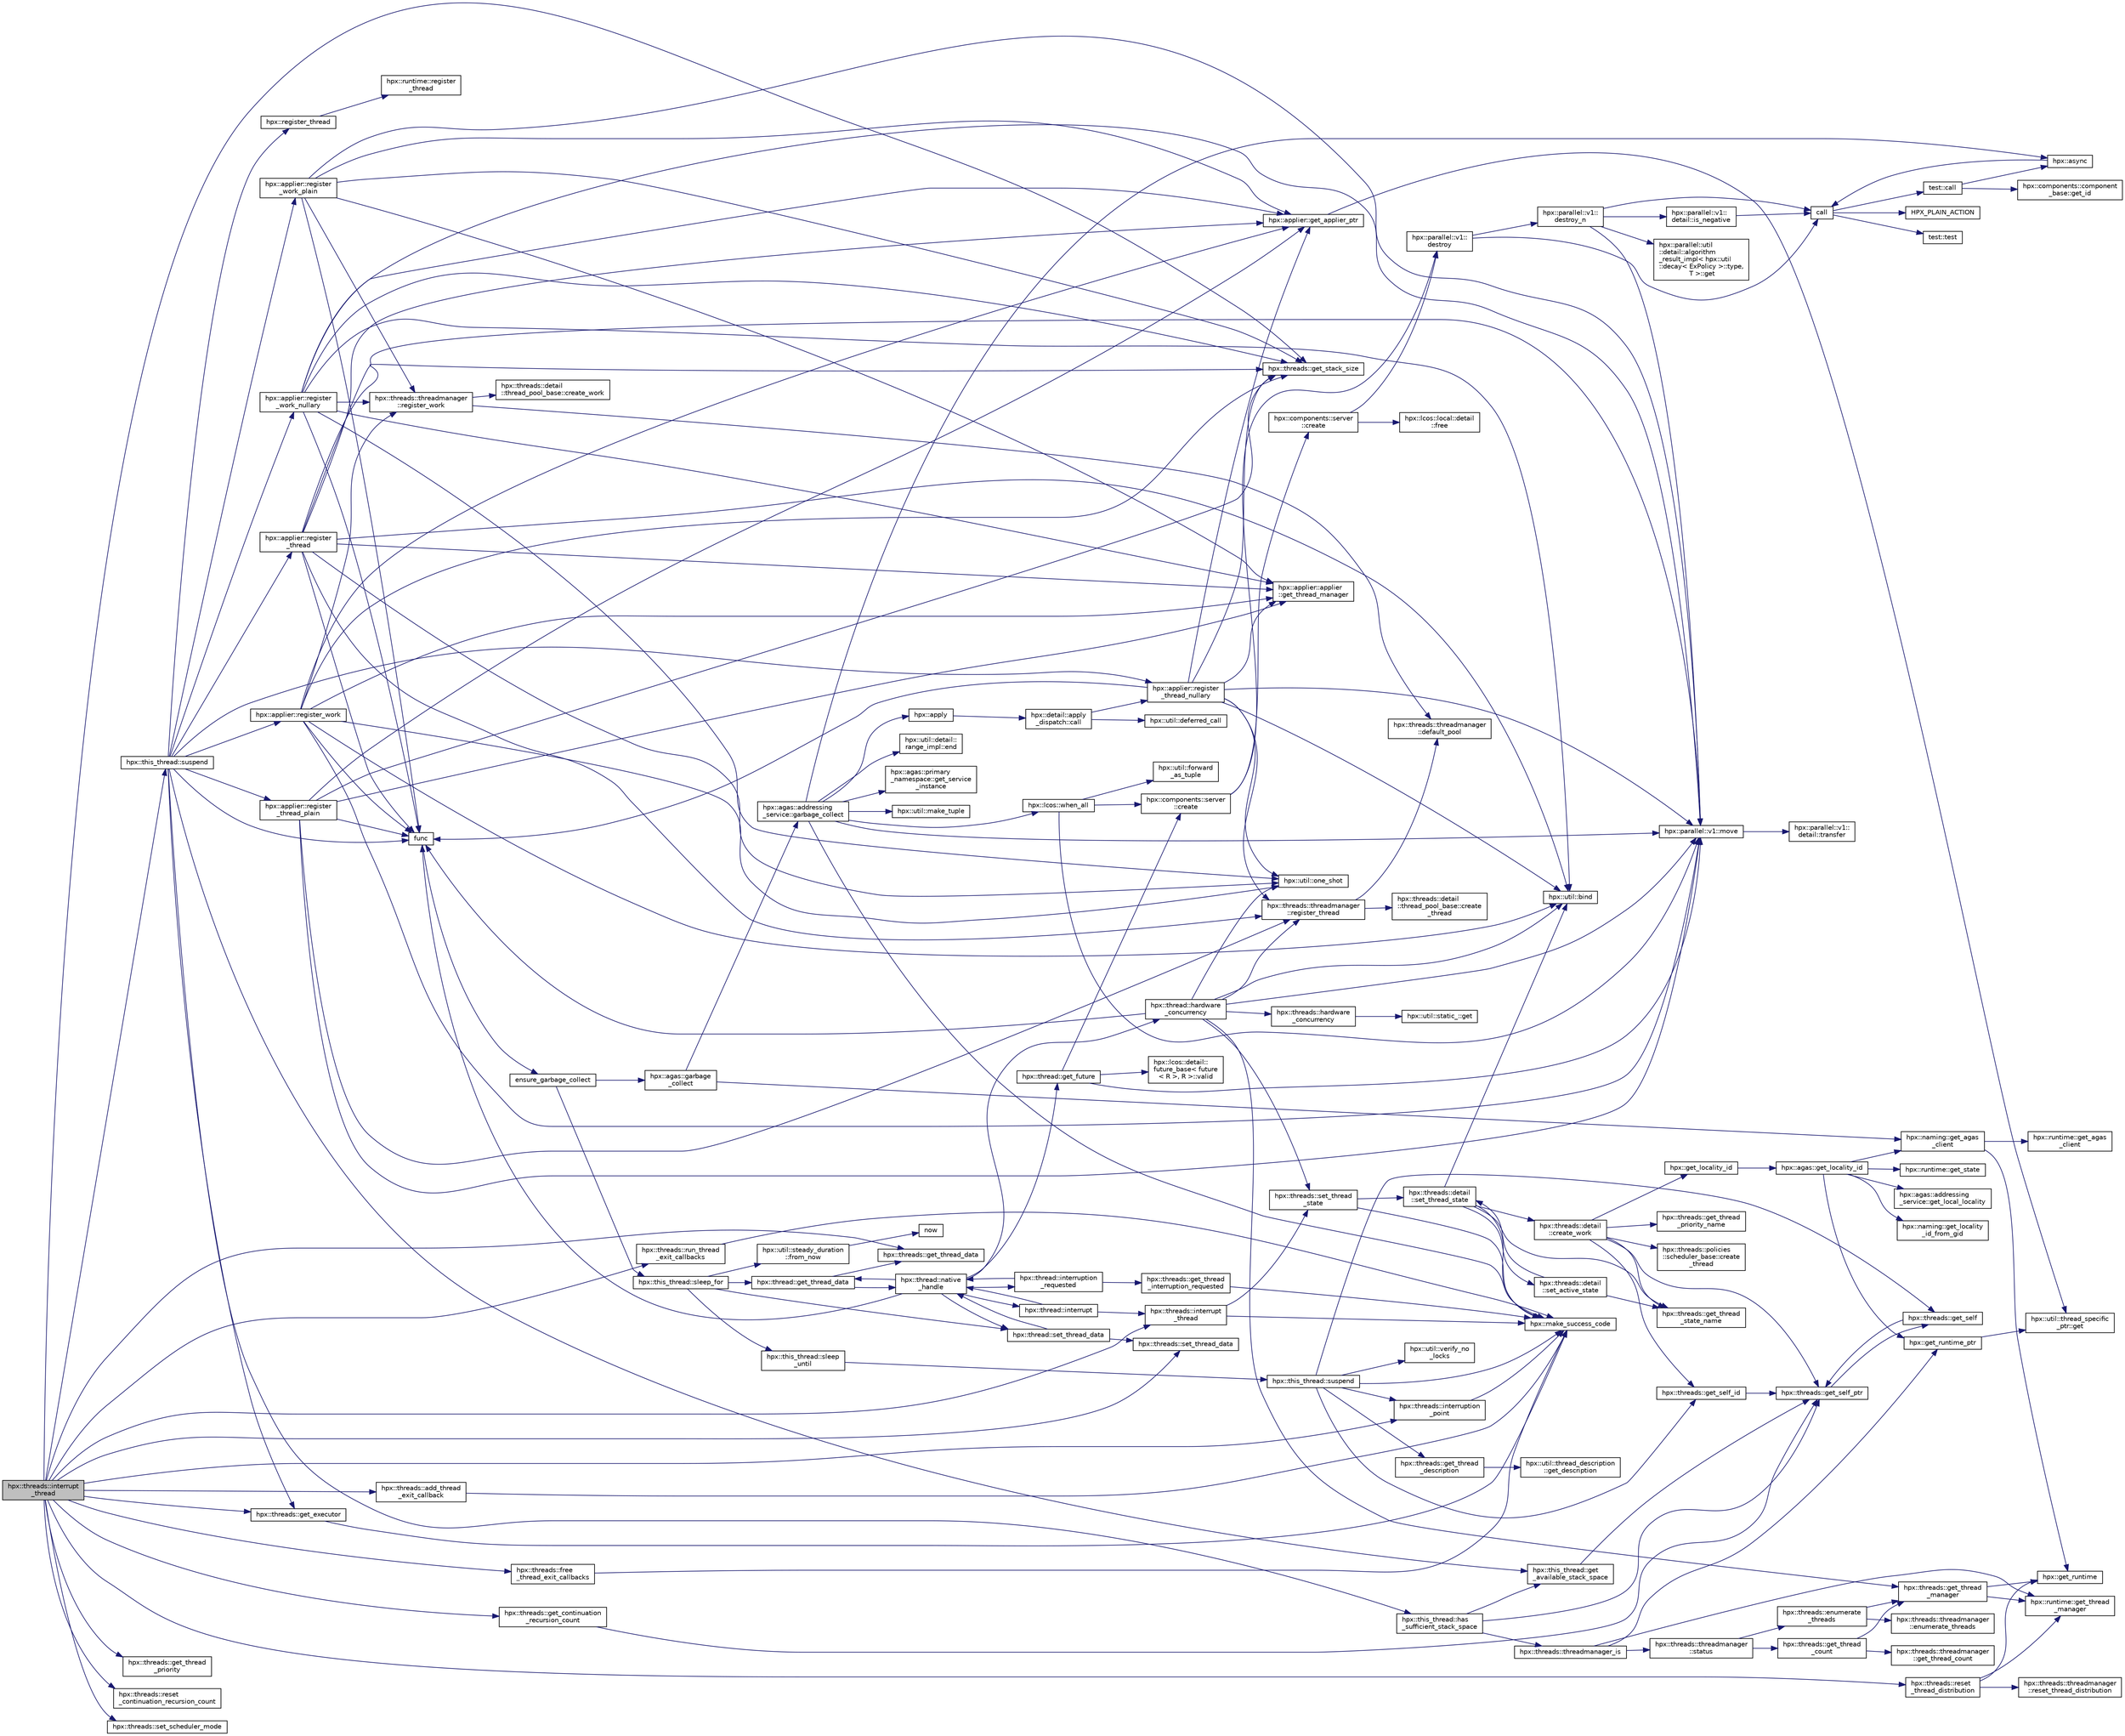 digraph "hpx::threads::interrupt_thread"
{
  edge [fontname="Helvetica",fontsize="10",labelfontname="Helvetica",labelfontsize="10"];
  node [fontname="Helvetica",fontsize="10",shape=record];
  rankdir="LR";
  Node8833 [label="hpx::threads::interrupt\l_thread",height=0.2,width=0.4,color="black", fillcolor="grey75", style="filled", fontcolor="black"];
  Node8833 -> Node8834 [color="midnightblue",fontsize="10",style="solid",fontname="Helvetica"];
  Node8834 [label="hpx::threads::interrupt\l_thread",height=0.2,width=0.4,color="black", fillcolor="white", style="filled",URL="$d7/d28/namespacehpx_1_1threads.html#a6bdda1a2aab61b9b13d274b5155d7e73"];
  Node8834 -> Node8835 [color="midnightblue",fontsize="10",style="solid",fontname="Helvetica"];
  Node8835 [label="hpx::make_success_code",height=0.2,width=0.4,color="black", fillcolor="white", style="filled",URL="$d8/d83/namespacehpx.html#a0e8512a8f49e2a6c8185061181419d8f",tooltip="Returns error_code(hpx::success, \"success\", mode). "];
  Node8834 -> Node8836 [color="midnightblue",fontsize="10",style="solid",fontname="Helvetica"];
  Node8836 [label="hpx::threads::set_thread\l_state",height=0.2,width=0.4,color="black", fillcolor="white", style="filled",URL="$d7/d28/namespacehpx_1_1threads.html#ac0690ad16ad778bcc79dcd727cc33025",tooltip="Set the thread state of the thread referenced by the thread_id id. "];
  Node8836 -> Node8835 [color="midnightblue",fontsize="10",style="solid",fontname="Helvetica"];
  Node8836 -> Node8837 [color="midnightblue",fontsize="10",style="solid",fontname="Helvetica"];
  Node8837 [label="hpx::threads::detail\l::set_thread_state",height=0.2,width=0.4,color="black", fillcolor="white", style="filled",URL="$d2/dd1/namespacehpx_1_1threads_1_1detail.html#af85ddc854c4a149bf1738eb1b111b9ab"];
  Node8837 -> Node8838 [color="midnightblue",fontsize="10",style="solid",fontname="Helvetica"];
  Node8838 [label="hpx::threads::get_thread\l_state_name",height=0.2,width=0.4,color="black", fillcolor="white", style="filled",URL="$d7/d28/namespacehpx_1_1threads.html#a26f91ea8d2195f165c033241c5cd11db"];
  Node8837 -> Node8835 [color="midnightblue",fontsize="10",style="solid",fontname="Helvetica"];
  Node8837 -> Node8839 [color="midnightblue",fontsize="10",style="solid",fontname="Helvetica"];
  Node8839 [label="hpx::util::bind",height=0.2,width=0.4,color="black", fillcolor="white", style="filled",URL="$df/dad/namespacehpx_1_1util.html#ad844caedf82a0173d6909d910c3e48c6"];
  Node8837 -> Node8840 [color="midnightblue",fontsize="10",style="solid",fontname="Helvetica"];
  Node8840 [label="hpx::threads::detail\l::set_active_state",height=0.2,width=0.4,color="black", fillcolor="white", style="filled",URL="$d2/dd1/namespacehpx_1_1threads_1_1detail.html#a45884a5bf04ad66a4f259231a3947e76"];
  Node8840 -> Node8838 [color="midnightblue",fontsize="10",style="solid",fontname="Helvetica"];
  Node8840 -> Node8837 [color="midnightblue",fontsize="10",style="solid",fontname="Helvetica"];
  Node8837 -> Node8841 [color="midnightblue",fontsize="10",style="solid",fontname="Helvetica"];
  Node8841 [label="hpx::threads::detail\l::create_work",height=0.2,width=0.4,color="black", fillcolor="white", style="filled",URL="$d2/dd1/namespacehpx_1_1threads_1_1detail.html#ae22384a3c1b1a1940032fad068fb54b1"];
  Node8841 -> Node8838 [color="midnightblue",fontsize="10",style="solid",fontname="Helvetica"];
  Node8841 -> Node8842 [color="midnightblue",fontsize="10",style="solid",fontname="Helvetica"];
  Node8842 [label="hpx::threads::get_thread\l_priority_name",height=0.2,width=0.4,color="black", fillcolor="white", style="filled",URL="$d7/d28/namespacehpx_1_1threads.html#a9c6b2fec0c1cf5b06ff83ce756ca6d42"];
  Node8841 -> Node8843 [color="midnightblue",fontsize="10",style="solid",fontname="Helvetica"];
  Node8843 [label="hpx::threads::get_self_ptr",height=0.2,width=0.4,color="black", fillcolor="white", style="filled",URL="$d7/d28/namespacehpx_1_1threads.html#a22877ae347ad884cde3a51397dad6c53"];
  Node8843 -> Node8844 [color="midnightblue",fontsize="10",style="solid",fontname="Helvetica"];
  Node8844 [label="hpx::threads::get_self",height=0.2,width=0.4,color="black", fillcolor="white", style="filled",URL="$d7/d28/namespacehpx_1_1threads.html#a07daf4d6d29233f20d66d41ab7b5b8e8"];
  Node8844 -> Node8843 [color="midnightblue",fontsize="10",style="solid",fontname="Helvetica"];
  Node8841 -> Node8845 [color="midnightblue",fontsize="10",style="solid",fontname="Helvetica"];
  Node8845 [label="hpx::threads::get_self_id",height=0.2,width=0.4,color="black", fillcolor="white", style="filled",URL="$d7/d28/namespacehpx_1_1threads.html#afafe0f900b9fac3d4ed3c747625c1cfe"];
  Node8845 -> Node8843 [color="midnightblue",fontsize="10",style="solid",fontname="Helvetica"];
  Node8841 -> Node8846 [color="midnightblue",fontsize="10",style="solid",fontname="Helvetica"];
  Node8846 [label="hpx::get_locality_id",height=0.2,width=0.4,color="black", fillcolor="white", style="filled",URL="$d8/d83/namespacehpx.html#a158d7c54a657bb364c1704033010697b",tooltip="Return the number of the locality this function is being called from. "];
  Node8846 -> Node8847 [color="midnightblue",fontsize="10",style="solid",fontname="Helvetica"];
  Node8847 [label="hpx::agas::get_locality_id",height=0.2,width=0.4,color="black", fillcolor="white", style="filled",URL="$dc/d54/namespacehpx_1_1agas.html#a491cc2ddecdf0f1a9129900caa6a4d3e"];
  Node8847 -> Node8848 [color="midnightblue",fontsize="10",style="solid",fontname="Helvetica"];
  Node8848 [label="hpx::get_runtime_ptr",height=0.2,width=0.4,color="black", fillcolor="white", style="filled",URL="$d8/d83/namespacehpx.html#af29daf2bb3e01b4d6495a1742b6cce64"];
  Node8848 -> Node8849 [color="midnightblue",fontsize="10",style="solid",fontname="Helvetica"];
  Node8849 [label="hpx::util::thread_specific\l_ptr::get",height=0.2,width=0.4,color="black", fillcolor="white", style="filled",URL="$d4/d4c/structhpx_1_1util_1_1thread__specific__ptr.html#a3b27d8520710478aa41d1f74206bdba9"];
  Node8847 -> Node8850 [color="midnightblue",fontsize="10",style="solid",fontname="Helvetica"];
  Node8850 [label="hpx::runtime::get_state",height=0.2,width=0.4,color="black", fillcolor="white", style="filled",URL="$d0/d7b/classhpx_1_1runtime.html#ab405f80e060dac95d624520f38b0524c"];
  Node8847 -> Node8851 [color="midnightblue",fontsize="10",style="solid",fontname="Helvetica"];
  Node8851 [label="hpx::naming::get_agas\l_client",height=0.2,width=0.4,color="black", fillcolor="white", style="filled",URL="$d4/dc9/namespacehpx_1_1naming.html#a0408fffd5d34b620712a801b0ae3b032"];
  Node8851 -> Node8852 [color="midnightblue",fontsize="10",style="solid",fontname="Helvetica"];
  Node8852 [label="hpx::get_runtime",height=0.2,width=0.4,color="black", fillcolor="white", style="filled",URL="$d8/d83/namespacehpx.html#aef902cc6c7dd3b9fbadf34d1e850a070"];
  Node8851 -> Node8853 [color="midnightblue",fontsize="10",style="solid",fontname="Helvetica"];
  Node8853 [label="hpx::runtime::get_agas\l_client",height=0.2,width=0.4,color="black", fillcolor="white", style="filled",URL="$d0/d7b/classhpx_1_1runtime.html#aeb5dddd30d6b9861669af8ad44d1a96a"];
  Node8847 -> Node8854 [color="midnightblue",fontsize="10",style="solid",fontname="Helvetica"];
  Node8854 [label="hpx::agas::addressing\l_service::get_local_locality",height=0.2,width=0.4,color="black", fillcolor="white", style="filled",URL="$db/d58/structhpx_1_1agas_1_1addressing__service.html#ab52c19a37c2a7a006c6c15f90ad0539c"];
  Node8847 -> Node8855 [color="midnightblue",fontsize="10",style="solid",fontname="Helvetica"];
  Node8855 [label="hpx::naming::get_locality\l_id_from_gid",height=0.2,width=0.4,color="black", fillcolor="white", style="filled",URL="$d4/dc9/namespacehpx_1_1naming.html#a7fd43037784560bd04fda9b49e33529f"];
  Node8841 -> Node8856 [color="midnightblue",fontsize="10",style="solid",fontname="Helvetica"];
  Node8856 [label="hpx::threads::policies\l::scheduler_base::create\l_thread",height=0.2,width=0.4,color="black", fillcolor="white", style="filled",URL="$dd/d7e/structhpx_1_1threads_1_1policies_1_1scheduler__base.html#ad3b05cd7f363cc8e8410ce368c3794e0"];
  Node8833 -> Node8857 [color="midnightblue",fontsize="10",style="solid",fontname="Helvetica"];
  Node8857 [label="hpx::threads::interruption\l_point",height=0.2,width=0.4,color="black", fillcolor="white", style="filled",URL="$d7/d28/namespacehpx_1_1threads.html#ada6ec56a12b050707311d8c628089059"];
  Node8857 -> Node8835 [color="midnightblue",fontsize="10",style="solid",fontname="Helvetica"];
  Node8833 -> Node8858 [color="midnightblue",fontsize="10",style="solid",fontname="Helvetica"];
  Node8858 [label="hpx::threads::get_thread\l_priority",height=0.2,width=0.4,color="black", fillcolor="white", style="filled",URL="$d7/d28/namespacehpx_1_1threads.html#ac200e4ded92585c732c4d8bd5a0c8d5f"];
  Node8833 -> Node8859 [color="midnightblue",fontsize="10",style="solid",fontname="Helvetica"];
  Node8859 [label="hpx::threads::get_stack_size",height=0.2,width=0.4,color="black", fillcolor="white", style="filled",URL="$d7/d28/namespacehpx_1_1threads.html#af597241b3c2785150be206737ca04aa6",tooltip="The get_stack_size function is part of the thread related API. It. "];
  Node8833 -> Node8860 [color="midnightblue",fontsize="10",style="solid",fontname="Helvetica"];
  Node8860 [label="hpx::threads::run_thread\l_exit_callbacks",height=0.2,width=0.4,color="black", fillcolor="white", style="filled",URL="$d7/d28/namespacehpx_1_1threads.html#ae919e4b33cbf225f48abb092bcfff25e"];
  Node8860 -> Node8835 [color="midnightblue",fontsize="10",style="solid",fontname="Helvetica"];
  Node8833 -> Node8861 [color="midnightblue",fontsize="10",style="solid",fontname="Helvetica"];
  Node8861 [label="hpx::threads::add_thread\l_exit_callback",height=0.2,width=0.4,color="black", fillcolor="white", style="filled",URL="$d7/d28/namespacehpx_1_1threads.html#aa1ac07d50bd71bb8b9d0370a67d79abb"];
  Node8861 -> Node8835 [color="midnightblue",fontsize="10",style="solid",fontname="Helvetica"];
  Node8833 -> Node8862 [color="midnightblue",fontsize="10",style="solid",fontname="Helvetica"];
  Node8862 [label="hpx::threads::free\l_thread_exit_callbacks",height=0.2,width=0.4,color="black", fillcolor="white", style="filled",URL="$d7/d28/namespacehpx_1_1threads.html#a88bd6338b161faa1513422a6e9e456e9"];
  Node8862 -> Node8835 [color="midnightblue",fontsize="10",style="solid",fontname="Helvetica"];
  Node8833 -> Node8863 [color="midnightblue",fontsize="10",style="solid",fontname="Helvetica"];
  Node8863 [label="hpx::threads::get_thread_data",height=0.2,width=0.4,color="black", fillcolor="white", style="filled",URL="$d7/d28/namespacehpx_1_1threads.html#a8737931ff6303807225f735b2b384ae4"];
  Node8833 -> Node8864 [color="midnightblue",fontsize="10",style="solid",fontname="Helvetica"];
  Node8864 [label="hpx::threads::set_thread_data",height=0.2,width=0.4,color="black", fillcolor="white", style="filled",URL="$d7/d28/namespacehpx_1_1threads.html#a00a625acc149fce3ae38e4340454acf7"];
  Node8833 -> Node8865 [color="midnightblue",fontsize="10",style="solid",fontname="Helvetica"];
  Node8865 [label="hpx::threads::get_continuation\l_recursion_count",height=0.2,width=0.4,color="black", fillcolor="white", style="filled",URL="$d7/d28/namespacehpx_1_1threads.html#a58649f9c669a213c65a3f224e2d052c9"];
  Node8865 -> Node8843 [color="midnightblue",fontsize="10",style="solid",fontname="Helvetica"];
  Node8833 -> Node8866 [color="midnightblue",fontsize="10",style="solid",fontname="Helvetica"];
  Node8866 [label="hpx::threads::reset\l_continuation_recursion_count",height=0.2,width=0.4,color="black", fillcolor="white", style="filled",URL="$d7/d28/namespacehpx_1_1threads.html#a1cd179f367807881ac9b7d690cbcc7bd"];
  Node8833 -> Node8867 [color="midnightblue",fontsize="10",style="solid",fontname="Helvetica"];
  Node8867 [label="hpx::threads::get_executor",height=0.2,width=0.4,color="black", fillcolor="white", style="filled",URL="$d7/d28/namespacehpx_1_1threads.html#acefa17e3769a7d725ecb410e88d96a49"];
  Node8867 -> Node8835 [color="midnightblue",fontsize="10",style="solid",fontname="Helvetica"];
  Node8833 -> Node8868 [color="midnightblue",fontsize="10",style="solid",fontname="Helvetica"];
  Node8868 [label="hpx::threads::reset\l_thread_distribution",height=0.2,width=0.4,color="black", fillcolor="white", style="filled",URL="$d7/d28/namespacehpx_1_1threads.html#acb87d71df2ff331d25e32c90d729f7a2"];
  Node8868 -> Node8852 [color="midnightblue",fontsize="10",style="solid",fontname="Helvetica"];
  Node8868 -> Node8869 [color="midnightblue",fontsize="10",style="solid",fontname="Helvetica"];
  Node8869 [label="hpx::runtime::get_thread\l_manager",height=0.2,width=0.4,color="black", fillcolor="white", style="filled",URL="$d0/d7b/classhpx_1_1runtime.html#a865b12d57fcd44a8d3dda3e35414f563"];
  Node8868 -> Node8870 [color="midnightblue",fontsize="10",style="solid",fontname="Helvetica"];
  Node8870 [label="hpx::threads::threadmanager\l::reset_thread_distribution",height=0.2,width=0.4,color="black", fillcolor="white", style="filled",URL="$d5/daa/classhpx_1_1threads_1_1threadmanager.html#a4abd51aa1c838d6f2b8a3e59f8c4ca32"];
  Node8833 -> Node8871 [color="midnightblue",fontsize="10",style="solid",fontname="Helvetica"];
  Node8871 [label="hpx::threads::set_scheduler_mode",height=0.2,width=0.4,color="black", fillcolor="white", style="filled",URL="$d7/d28/namespacehpx_1_1threads.html#a32648986b59b0436a94a2b723068b693"];
  Node8833 -> Node8872 [color="midnightblue",fontsize="10",style="solid",fontname="Helvetica"];
  Node8872 [label="hpx::this_thread::suspend",height=0.2,width=0.4,color="black", fillcolor="white", style="filled",URL="$d9/d52/namespacehpx_1_1this__thread.html#a15c12bd6b0b99c9a65e1a3669492805d"];
  Node8872 -> Node8867 [color="midnightblue",fontsize="10",style="solid",fontname="Helvetica"];
  Node8872 -> Node8873 [color="midnightblue",fontsize="10",style="solid",fontname="Helvetica"];
  Node8873 [label="hpx::this_thread::get\l_available_stack_space",height=0.2,width=0.4,color="black", fillcolor="white", style="filled",URL="$d9/d52/namespacehpx_1_1this__thread.html#a1d6a6513eb9f9da7e9dc28da7fb198ef"];
  Node8873 -> Node8843 [color="midnightblue",fontsize="10",style="solid",fontname="Helvetica"];
  Node8872 -> Node8874 [color="midnightblue",fontsize="10",style="solid",fontname="Helvetica"];
  Node8874 [label="hpx::this_thread::has\l_sufficient_stack_space",height=0.2,width=0.4,color="black", fillcolor="white", style="filled",URL="$d9/d52/namespacehpx_1_1this__thread.html#a84fe264361690c8b1a88964b8ebd4427"];
  Node8874 -> Node8843 [color="midnightblue",fontsize="10",style="solid",fontname="Helvetica"];
  Node8874 -> Node8873 [color="midnightblue",fontsize="10",style="solid",fontname="Helvetica"];
  Node8874 -> Node8875 [color="midnightblue",fontsize="10",style="solid",fontname="Helvetica"];
  Node8875 [label="hpx::threads::threadmanager_is",height=0.2,width=0.4,color="black", fillcolor="white", style="filled",URL="$d7/d28/namespacehpx_1_1threads.html#a79ebd37a6bd090d20a14cc85df4b6f73"];
  Node8875 -> Node8848 [color="midnightblue",fontsize="10",style="solid",fontname="Helvetica"];
  Node8875 -> Node8869 [color="midnightblue",fontsize="10",style="solid",fontname="Helvetica"];
  Node8875 -> Node8876 [color="midnightblue",fontsize="10",style="solid",fontname="Helvetica"];
  Node8876 [label="hpx::threads::threadmanager\l::status",height=0.2,width=0.4,color="black", fillcolor="white", style="filled",URL="$d5/daa/classhpx_1_1threads_1_1threadmanager.html#ad356526186c9d3ebfd1677bea135141c",tooltip="Return whether the thread manager is still running This returns the \"minimal state\", i.e. the state of the least advanced thread pool. "];
  Node8876 -> Node8877 [color="midnightblue",fontsize="10",style="solid",fontname="Helvetica"];
  Node8877 [label="hpx::threads::get_thread\l_count",height=0.2,width=0.4,color="black", fillcolor="white", style="filled",URL="$d7/d28/namespacehpx_1_1threads.html#ae2b675b9517381442c7201c041033680"];
  Node8877 -> Node8878 [color="midnightblue",fontsize="10",style="solid",fontname="Helvetica"];
  Node8878 [label="hpx::threads::get_thread\l_manager",height=0.2,width=0.4,color="black", fillcolor="white", style="filled",URL="$d7/d28/namespacehpx_1_1threads.html#a076973c3a53beadde7d967e22c4f6cce"];
  Node8878 -> Node8852 [color="midnightblue",fontsize="10",style="solid",fontname="Helvetica"];
  Node8878 -> Node8869 [color="midnightblue",fontsize="10",style="solid",fontname="Helvetica"];
  Node8877 -> Node8879 [color="midnightblue",fontsize="10",style="solid",fontname="Helvetica"];
  Node8879 [label="hpx::threads::threadmanager\l::get_thread_count",height=0.2,width=0.4,color="black", fillcolor="white", style="filled",URL="$d5/daa/classhpx_1_1threads_1_1threadmanager.html#a99c0004e6ed0e91a033720b7f52ab5b8",tooltip="return the number of HPX-threads with the given state "];
  Node8876 -> Node8880 [color="midnightblue",fontsize="10",style="solid",fontname="Helvetica"];
  Node8880 [label="hpx::threads::enumerate\l_threads",height=0.2,width=0.4,color="black", fillcolor="white", style="filled",URL="$d7/d28/namespacehpx_1_1threads.html#a5dd2cea272f81a19d4f61470851a29cf"];
  Node8880 -> Node8878 [color="midnightblue",fontsize="10",style="solid",fontname="Helvetica"];
  Node8880 -> Node8881 [color="midnightblue",fontsize="10",style="solid",fontname="Helvetica"];
  Node8881 [label="hpx::threads::threadmanager\l::enumerate_threads",height=0.2,width=0.4,color="black", fillcolor="white", style="filled",URL="$d5/daa/classhpx_1_1threads_1_1threadmanager.html#a8cdd7f11e2411b7943e10fb628aab40a"];
  Node8872 -> Node8882 [color="midnightblue",fontsize="10",style="solid",fontname="Helvetica"];
  Node8882 [label="hpx::applier::register\l_thread_plain",height=0.2,width=0.4,color="black", fillcolor="white", style="filled",URL="$d8/dcb/namespacehpx_1_1applier.html#af52189d319dd2fa91d63dff6fcef6097"];
  Node8882 -> Node8883 [color="midnightblue",fontsize="10",style="solid",fontname="Helvetica"];
  Node8883 [label="hpx::applier::get_applier_ptr",height=0.2,width=0.4,color="black", fillcolor="white", style="filled",URL="$d8/dcb/namespacehpx_1_1applier.html#a617483cf2b77ad3a0aa428ade7b35299"];
  Node8883 -> Node8849 [color="midnightblue",fontsize="10",style="solid",fontname="Helvetica"];
  Node8882 -> Node8884 [color="midnightblue",fontsize="10",style="solid",fontname="Helvetica"];
  Node8884 [label="func",height=0.2,width=0.4,color="black", fillcolor="white", style="filled",URL="$d8/dfd/id__type__ref__counting__1032_8cpp.html#ab811b86ea5107ffb3351fcaa29d2c652"];
  Node8884 -> Node8885 [color="midnightblue",fontsize="10",style="solid",fontname="Helvetica"];
  Node8885 [label="ensure_garbage_collect",height=0.2,width=0.4,color="black", fillcolor="white", style="filled",URL="$d8/dfd/id__type__ref__counting__1032_8cpp.html#a5264b94bf7c262ac0e521fb290d476d5"];
  Node8885 -> Node8886 [color="midnightblue",fontsize="10",style="solid",fontname="Helvetica"];
  Node8886 [label="hpx::this_thread::sleep_for",height=0.2,width=0.4,color="black", fillcolor="white", style="filled",URL="$d9/d52/namespacehpx_1_1this__thread.html#afc042a5a5fa52eef2d1d177a343435cf"];
  Node8886 -> Node8887 [color="midnightblue",fontsize="10",style="solid",fontname="Helvetica"];
  Node8887 [label="hpx::this_thread::sleep\l_until",height=0.2,width=0.4,color="black", fillcolor="white", style="filled",URL="$d9/d52/namespacehpx_1_1this__thread.html#ae12a853980115b23ff0ab8ca06622658"];
  Node8887 -> Node8888 [color="midnightblue",fontsize="10",style="solid",fontname="Helvetica"];
  Node8888 [label="hpx::this_thread::suspend",height=0.2,width=0.4,color="black", fillcolor="white", style="filled",URL="$d9/d52/namespacehpx_1_1this__thread.html#aca220026fb3014c0881d129fe31c0073"];
  Node8888 -> Node8844 [color="midnightblue",fontsize="10",style="solid",fontname="Helvetica"];
  Node8888 -> Node8845 [color="midnightblue",fontsize="10",style="solid",fontname="Helvetica"];
  Node8888 -> Node8857 [color="midnightblue",fontsize="10",style="solid",fontname="Helvetica"];
  Node8888 -> Node8889 [color="midnightblue",fontsize="10",style="solid",fontname="Helvetica"];
  Node8889 [label="hpx::util::verify_no\l_locks",height=0.2,width=0.4,color="black", fillcolor="white", style="filled",URL="$df/dad/namespacehpx_1_1util.html#ae0e1837ee6f09b79b26c2e788d2e9fc9"];
  Node8888 -> Node8890 [color="midnightblue",fontsize="10",style="solid",fontname="Helvetica"];
  Node8890 [label="hpx::threads::get_thread\l_description",height=0.2,width=0.4,color="black", fillcolor="white", style="filled",URL="$d7/d28/namespacehpx_1_1threads.html#a42fc18a7a680f4e8bc633a4b4c956701"];
  Node8890 -> Node8891 [color="midnightblue",fontsize="10",style="solid",fontname="Helvetica"];
  Node8891 [label="hpx::util::thread_description\l::get_description",height=0.2,width=0.4,color="black", fillcolor="white", style="filled",URL="$df/d9e/structhpx_1_1util_1_1thread__description.html#a8c834e14eca6eb228188022577f9f952"];
  Node8888 -> Node8835 [color="midnightblue",fontsize="10",style="solid",fontname="Helvetica"];
  Node8886 -> Node8892 [color="midnightblue",fontsize="10",style="solid",fontname="Helvetica"];
  Node8892 [label="hpx::util::steady_duration\l::from_now",height=0.2,width=0.4,color="black", fillcolor="white", style="filled",URL="$d9/d4f/classhpx_1_1util_1_1steady__duration.html#a0132206d767cd0f7395507b40111a153"];
  Node8892 -> Node8893 [color="midnightblue",fontsize="10",style="solid",fontname="Helvetica"];
  Node8893 [label="now",height=0.2,width=0.4,color="black", fillcolor="white", style="filled",URL="$de/db3/1d__stencil__1__omp_8cpp.html#a89e9667753dccfac455bd37a7a3a7b16"];
  Node8886 -> Node8894 [color="midnightblue",fontsize="10",style="solid",fontname="Helvetica"];
  Node8894 [label="hpx::thread::get_thread_data",height=0.2,width=0.4,color="black", fillcolor="white", style="filled",URL="$de/d9b/classhpx_1_1thread.html#a4535ef82cec3b953d2c941d20e3e3904"];
  Node8894 -> Node8863 [color="midnightblue",fontsize="10",style="solid",fontname="Helvetica"];
  Node8894 -> Node8895 [color="midnightblue",fontsize="10",style="solid",fontname="Helvetica"];
  Node8895 [label="hpx::thread::native\l_handle",height=0.2,width=0.4,color="black", fillcolor="white", style="filled",URL="$de/d9b/classhpx_1_1thread.html#acf48190d264ab64c1c4ec99d0b421b5a"];
  Node8895 -> Node8896 [color="midnightblue",fontsize="10",style="solid",fontname="Helvetica"];
  Node8896 [label="hpx::thread::hardware\l_concurrency",height=0.2,width=0.4,color="black", fillcolor="white", style="filled",URL="$de/d9b/classhpx_1_1thread.html#a8e4fff210e02485ba493bc3a2a956c03"];
  Node8896 -> Node8897 [color="midnightblue",fontsize="10",style="solid",fontname="Helvetica"];
  Node8897 [label="hpx::threads::hardware\l_concurrency",height=0.2,width=0.4,color="black", fillcolor="white", style="filled",URL="$d7/d28/namespacehpx_1_1threads.html#aa8752a235478d2ad7b5ac467b63ab527"];
  Node8897 -> Node8898 [color="midnightblue",fontsize="10",style="solid",fontname="Helvetica"];
  Node8898 [label="hpx::util::static_::get",height=0.2,width=0.4,color="black", fillcolor="white", style="filled",URL="$d3/dbb/structhpx_1_1util_1_1static__.html#a2967c633948a3bf17a3b5405ef5a8318"];
  Node8896 -> Node8884 [color="midnightblue",fontsize="10",style="solid",fontname="Helvetica"];
  Node8896 -> Node8839 [color="midnightblue",fontsize="10",style="solid",fontname="Helvetica"];
  Node8896 -> Node8899 [color="midnightblue",fontsize="10",style="solid",fontname="Helvetica"];
  Node8899 [label="hpx::util::one_shot",height=0.2,width=0.4,color="black", fillcolor="white", style="filled",URL="$df/dad/namespacehpx_1_1util.html#a273e61be42a72415291e0ec0a4f28c7a"];
  Node8896 -> Node8900 [color="midnightblue",fontsize="10",style="solid",fontname="Helvetica"];
  Node8900 [label="hpx::parallel::v1::move",height=0.2,width=0.4,color="black", fillcolor="white", style="filled",URL="$db/db9/namespacehpx_1_1parallel_1_1v1.html#aa7c4ede081ce786c9d1eb1adff495cfc"];
  Node8900 -> Node8901 [color="midnightblue",fontsize="10",style="solid",fontname="Helvetica"];
  Node8901 [label="hpx::parallel::v1::\ldetail::transfer",height=0.2,width=0.4,color="black", fillcolor="white", style="filled",URL="$d2/ddd/namespacehpx_1_1parallel_1_1v1_1_1detail.html#ab1b56a05e1885ca7cc7ffa1804dd2f3c"];
  Node8896 -> Node8878 [color="midnightblue",fontsize="10",style="solid",fontname="Helvetica"];
  Node8896 -> Node8902 [color="midnightblue",fontsize="10",style="solid",fontname="Helvetica"];
  Node8902 [label="hpx::threads::threadmanager\l::register_thread",height=0.2,width=0.4,color="black", fillcolor="white", style="filled",URL="$d5/daa/classhpx_1_1threads_1_1threadmanager.html#a7f79c7578e08a60ca45eb276ce8133d8"];
  Node8902 -> Node8903 [color="midnightblue",fontsize="10",style="solid",fontname="Helvetica"];
  Node8903 [label="hpx::threads::threadmanager\l::default_pool",height=0.2,width=0.4,color="black", fillcolor="white", style="filled",URL="$d5/daa/classhpx_1_1threads_1_1threadmanager.html#a851f067d03b5dd1c5e6a9a6a841e05df"];
  Node8902 -> Node8904 [color="midnightblue",fontsize="10",style="solid",fontname="Helvetica"];
  Node8904 [label="hpx::threads::detail\l::thread_pool_base::create\l_thread",height=0.2,width=0.4,color="black", fillcolor="white", style="filled",URL="$de/dae/classhpx_1_1threads_1_1detail_1_1thread__pool__base.html#ad35d3779eef6f4528e62a26d71b34b34"];
  Node8896 -> Node8836 [color="midnightblue",fontsize="10",style="solid",fontname="Helvetica"];
  Node8895 -> Node8905 [color="midnightblue",fontsize="10",style="solid",fontname="Helvetica"];
  Node8905 [label="hpx::thread::interrupt",height=0.2,width=0.4,color="black", fillcolor="white", style="filled",URL="$de/d9b/classhpx_1_1thread.html#ac34d0d033aa743c476a79dbc2e1a8a39"];
  Node8905 -> Node8834 [color="midnightblue",fontsize="10",style="solid",fontname="Helvetica"];
  Node8905 -> Node8895 [color="midnightblue",fontsize="10",style="solid",fontname="Helvetica"];
  Node8895 -> Node8906 [color="midnightblue",fontsize="10",style="solid",fontname="Helvetica"];
  Node8906 [label="hpx::thread::interruption\l_requested",height=0.2,width=0.4,color="black", fillcolor="white", style="filled",URL="$de/d9b/classhpx_1_1thread.html#a33276bb4c20bbb0b1978944e18ef71b8"];
  Node8906 -> Node8907 [color="midnightblue",fontsize="10",style="solid",fontname="Helvetica"];
  Node8907 [label="hpx::threads::get_thread\l_interruption_requested",height=0.2,width=0.4,color="black", fillcolor="white", style="filled",URL="$d7/d28/namespacehpx_1_1threads.html#ae64a7fdb8b5c8bac7be0c8282672a03b"];
  Node8907 -> Node8835 [color="midnightblue",fontsize="10",style="solid",fontname="Helvetica"];
  Node8906 -> Node8895 [color="midnightblue",fontsize="10",style="solid",fontname="Helvetica"];
  Node8895 -> Node8908 [color="midnightblue",fontsize="10",style="solid",fontname="Helvetica"];
  Node8908 [label="hpx::thread::get_future",height=0.2,width=0.4,color="black", fillcolor="white", style="filled",URL="$de/d9b/classhpx_1_1thread.html#a87fdb0d8da826366fc190ed224900a64"];
  Node8908 -> Node8909 [color="midnightblue",fontsize="10",style="solid",fontname="Helvetica"];
  Node8909 [label="hpx::lcos::detail::\lfuture_base\< future\l\< R \>, R \>::valid",height=0.2,width=0.4,color="black", fillcolor="white", style="filled",URL="$d5/dd7/classhpx_1_1lcos_1_1detail_1_1future__base.html#aaf7beb7374815614363033bd96573e75"];
  Node8908 -> Node8910 [color="midnightblue",fontsize="10",style="solid",fontname="Helvetica"];
  Node8910 [label="hpx::components::server\l::create",height=0.2,width=0.4,color="black", fillcolor="white", style="filled",URL="$d2/da2/namespacehpx_1_1components_1_1server.html#ac776c89f3d68ceb910e8cee9fa937ab4",tooltip="Create arrays of components using their default constructor. "];
  Node8910 -> Node8911 [color="midnightblue",fontsize="10",style="solid",fontname="Helvetica"];
  Node8911 [label="hpx::components::server\l::create",height=0.2,width=0.4,color="black", fillcolor="white", style="filled",URL="$d2/da2/namespacehpx_1_1components_1_1server.html#a77d26de181c97b444565e230577981bd"];
  Node8911 -> Node8912 [color="midnightblue",fontsize="10",style="solid",fontname="Helvetica"];
  Node8912 [label="hpx::lcos::local::detail\l::free",height=0.2,width=0.4,color="black", fillcolor="white", style="filled",URL="$d4/dcb/namespacehpx_1_1lcos_1_1local_1_1detail.html#a55a940f019734e9bb045dc123cd80e48"];
  Node8911 -> Node8913 [color="midnightblue",fontsize="10",style="solid",fontname="Helvetica"];
  Node8913 [label="hpx::parallel::v1::\ldestroy",height=0.2,width=0.4,color="black", fillcolor="white", style="filled",URL="$db/db9/namespacehpx_1_1parallel_1_1v1.html#acf303558375048e8a7cc9a2c2e09477f"];
  Node8913 -> Node8914 [color="midnightblue",fontsize="10",style="solid",fontname="Helvetica"];
  Node8914 [label="call",height=0.2,width=0.4,color="black", fillcolor="white", style="filled",URL="$d2/d67/promise__1620_8cpp.html#a58357f0b82bc761e1d0b9091ed563a70"];
  Node8914 -> Node8915 [color="midnightblue",fontsize="10",style="solid",fontname="Helvetica"];
  Node8915 [label="test::test",height=0.2,width=0.4,color="black", fillcolor="white", style="filled",URL="$d8/d89/structtest.html#ab42d5ece712d716b04cb3f686f297a26"];
  Node8914 -> Node8916 [color="midnightblue",fontsize="10",style="solid",fontname="Helvetica"];
  Node8916 [label="HPX_PLAIN_ACTION",height=0.2,width=0.4,color="black", fillcolor="white", style="filled",URL="$d2/d67/promise__1620_8cpp.html#ab96aab827a4b1fcaf66cfe0ba83fef23"];
  Node8914 -> Node8917 [color="midnightblue",fontsize="10",style="solid",fontname="Helvetica"];
  Node8917 [label="test::call",height=0.2,width=0.4,color="black", fillcolor="white", style="filled",URL="$d8/d89/structtest.html#aeb29e7ed6518b9426ccf1344c52620ae"];
  Node8917 -> Node8918 [color="midnightblue",fontsize="10",style="solid",fontname="Helvetica"];
  Node8918 [label="hpx::async",height=0.2,width=0.4,color="black", fillcolor="white", style="filled",URL="$d8/d83/namespacehpx.html#acb7d8e37b73b823956ce144f9a57eaa4"];
  Node8918 -> Node8914 [color="midnightblue",fontsize="10",style="solid",fontname="Helvetica"];
  Node8917 -> Node8919 [color="midnightblue",fontsize="10",style="solid",fontname="Helvetica"];
  Node8919 [label="hpx::components::component\l_base::get_id",height=0.2,width=0.4,color="black", fillcolor="white", style="filled",URL="$d2/de6/classhpx_1_1components_1_1component__base.html#a4c8fd93514039bdf01c48d66d82b19cd"];
  Node8913 -> Node8920 [color="midnightblue",fontsize="10",style="solid",fontname="Helvetica"];
  Node8920 [label="hpx::parallel::v1::\ldestroy_n",height=0.2,width=0.4,color="black", fillcolor="white", style="filled",URL="$db/db9/namespacehpx_1_1parallel_1_1v1.html#a71d0691132a300690163f5636bcd5bd3"];
  Node8920 -> Node8921 [color="midnightblue",fontsize="10",style="solid",fontname="Helvetica"];
  Node8921 [label="hpx::parallel::v1::\ldetail::is_negative",height=0.2,width=0.4,color="black", fillcolor="white", style="filled",URL="$d2/ddd/namespacehpx_1_1parallel_1_1v1_1_1detail.html#adf2e40fc4b20ad0fd442ee3118a4d527"];
  Node8921 -> Node8914 [color="midnightblue",fontsize="10",style="solid",fontname="Helvetica"];
  Node8920 -> Node8922 [color="midnightblue",fontsize="10",style="solid",fontname="Helvetica"];
  Node8922 [label="hpx::parallel::util\l::detail::algorithm\l_result_impl\< hpx::util\l::decay\< ExPolicy \>::type,\l T \>::get",height=0.2,width=0.4,color="black", fillcolor="white", style="filled",URL="$d2/d42/structhpx_1_1parallel_1_1util_1_1detail_1_1algorithm__result__impl.html#ab5b051e8ec74eff5e0e62fd63f5d377e"];
  Node8920 -> Node8900 [color="midnightblue",fontsize="10",style="solid",fontname="Helvetica"];
  Node8920 -> Node8914 [color="midnightblue",fontsize="10",style="solid",fontname="Helvetica"];
  Node8910 -> Node8913 [color="midnightblue",fontsize="10",style="solid",fontname="Helvetica"];
  Node8908 -> Node8900 [color="midnightblue",fontsize="10",style="solid",fontname="Helvetica"];
  Node8895 -> Node8894 [color="midnightblue",fontsize="10",style="solid",fontname="Helvetica"];
  Node8895 -> Node8923 [color="midnightblue",fontsize="10",style="solid",fontname="Helvetica"];
  Node8923 [label="hpx::thread::set_thread_data",height=0.2,width=0.4,color="black", fillcolor="white", style="filled",URL="$de/d9b/classhpx_1_1thread.html#a7317a3cf5251f3b33c990449570d4cea"];
  Node8923 -> Node8864 [color="midnightblue",fontsize="10",style="solid",fontname="Helvetica"];
  Node8923 -> Node8895 [color="midnightblue",fontsize="10",style="solid",fontname="Helvetica"];
  Node8895 -> Node8884 [color="midnightblue",fontsize="10",style="solid",fontname="Helvetica"];
  Node8886 -> Node8923 [color="midnightblue",fontsize="10",style="solid",fontname="Helvetica"];
  Node8885 -> Node8924 [color="midnightblue",fontsize="10",style="solid",fontname="Helvetica"];
  Node8924 [label="hpx::agas::garbage\l_collect",height=0.2,width=0.4,color="black", fillcolor="white", style="filled",URL="$dc/d54/namespacehpx_1_1agas.html#a951337adc4f9bd6df00a50737468e911"];
  Node8924 -> Node8851 [color="midnightblue",fontsize="10",style="solid",fontname="Helvetica"];
  Node8924 -> Node8925 [color="midnightblue",fontsize="10",style="solid",fontname="Helvetica"];
  Node8925 [label="hpx::agas::addressing\l_service::garbage_collect",height=0.2,width=0.4,color="black", fillcolor="white", style="filled",URL="$db/d58/structhpx_1_1agas_1_1addressing__service.html#a87dcae0eacf6e62d5103ebf516d86f63"];
  Node8925 -> Node8835 [color="midnightblue",fontsize="10",style="solid",fontname="Helvetica"];
  Node8925 -> Node8926 [color="midnightblue",fontsize="10",style="solid",fontname="Helvetica"];
  Node8926 [label="hpx::agas::primary\l_namespace::get_service\l_instance",height=0.2,width=0.4,color="black", fillcolor="white", style="filled",URL="$d1/d43/structhpx_1_1agas_1_1primary__namespace.html#a7630ff0f30ff8c23b13b4672c5350e2e"];
  Node8925 -> Node8927 [color="midnightblue",fontsize="10",style="solid",fontname="Helvetica"];
  Node8927 [label="hpx::util::make_tuple",height=0.2,width=0.4,color="black", fillcolor="white", style="filled",URL="$df/dad/namespacehpx_1_1util.html#a06fa74211a987d208e013f400a9f5328"];
  Node8925 -> Node8928 [color="midnightblue",fontsize="10",style="solid",fontname="Helvetica"];
  Node8928 [label="hpx::util::detail::\lrange_impl::end",height=0.2,width=0.4,color="black", fillcolor="white", style="filled",URL="$d4/d4a/namespacehpx_1_1util_1_1detail_1_1range__impl.html#afb2ea48b0902f52ee4d8b764807b4316"];
  Node8925 -> Node8929 [color="midnightblue",fontsize="10",style="solid",fontname="Helvetica"];
  Node8929 [label="hpx::apply",height=0.2,width=0.4,color="black", fillcolor="white", style="filled",URL="$d8/d83/namespacehpx.html#aa87762f0db0731d385f3fdfdb25d59fc"];
  Node8929 -> Node8930 [color="midnightblue",fontsize="10",style="solid",fontname="Helvetica"];
  Node8930 [label="hpx::detail::apply\l_dispatch::call",height=0.2,width=0.4,color="black", fillcolor="white", style="filled",URL="$db/de8/structhpx_1_1detail_1_1apply__dispatch.html#a0755fab16d281e74bcff0f8045be9459"];
  Node8930 -> Node8931 [color="midnightblue",fontsize="10",style="solid",fontname="Helvetica"];
  Node8931 [label="hpx::applier::register\l_thread_nullary",height=0.2,width=0.4,color="black", fillcolor="white", style="filled",URL="$d8/dcb/namespacehpx_1_1applier.html#a401cd1145927e58d74d1eb52aaccd936"];
  Node8931 -> Node8883 [color="midnightblue",fontsize="10",style="solid",fontname="Helvetica"];
  Node8931 -> Node8884 [color="midnightblue",fontsize="10",style="solid",fontname="Helvetica"];
  Node8931 -> Node8839 [color="midnightblue",fontsize="10",style="solid",fontname="Helvetica"];
  Node8931 -> Node8899 [color="midnightblue",fontsize="10",style="solid",fontname="Helvetica"];
  Node8931 -> Node8900 [color="midnightblue",fontsize="10",style="solid",fontname="Helvetica"];
  Node8931 -> Node8859 [color="midnightblue",fontsize="10",style="solid",fontname="Helvetica"];
  Node8931 -> Node8932 [color="midnightblue",fontsize="10",style="solid",fontname="Helvetica"];
  Node8932 [label="hpx::applier::applier\l::get_thread_manager",height=0.2,width=0.4,color="black", fillcolor="white", style="filled",URL="$da/dcb/classhpx_1_1applier_1_1applier.html#acc36d583973701e573be39da97bba866",tooltip="Access the thread-manager instance associated with this applier. "];
  Node8931 -> Node8902 [color="midnightblue",fontsize="10",style="solid",fontname="Helvetica"];
  Node8930 -> Node8933 [color="midnightblue",fontsize="10",style="solid",fontname="Helvetica"];
  Node8933 [label="hpx::util::deferred_call",height=0.2,width=0.4,color="black", fillcolor="white", style="filled",URL="$df/dad/namespacehpx_1_1util.html#acdded623c658a7a3436f7e76bc9d881c"];
  Node8925 -> Node8900 [color="midnightblue",fontsize="10",style="solid",fontname="Helvetica"];
  Node8925 -> Node8918 [color="midnightblue",fontsize="10",style="solid",fontname="Helvetica"];
  Node8925 -> Node8934 [color="midnightblue",fontsize="10",style="solid",fontname="Helvetica"];
  Node8934 [label="hpx::lcos::when_all",height=0.2,width=0.4,color="black", fillcolor="white", style="filled",URL="$d2/dc9/namespacehpx_1_1lcos.html#a1a6fb024d8690923fb185d5aee204d54"];
  Node8934 -> Node8935 [color="midnightblue",fontsize="10",style="solid",fontname="Helvetica"];
  Node8935 [label="hpx::util::forward\l_as_tuple",height=0.2,width=0.4,color="black", fillcolor="white", style="filled",URL="$df/dad/namespacehpx_1_1util.html#ab7c31e3f24c3302a4f67b6735a6fa597"];
  Node8934 -> Node8900 [color="midnightblue",fontsize="10",style="solid",fontname="Helvetica"];
  Node8934 -> Node8910 [color="midnightblue",fontsize="10",style="solid",fontname="Helvetica"];
  Node8882 -> Node8900 [color="midnightblue",fontsize="10",style="solid",fontname="Helvetica"];
  Node8882 -> Node8859 [color="midnightblue",fontsize="10",style="solid",fontname="Helvetica"];
  Node8882 -> Node8932 [color="midnightblue",fontsize="10",style="solid",fontname="Helvetica"];
  Node8882 -> Node8902 [color="midnightblue",fontsize="10",style="solid",fontname="Helvetica"];
  Node8872 -> Node8884 [color="midnightblue",fontsize="10",style="solid",fontname="Helvetica"];
  Node8872 -> Node8936 [color="midnightblue",fontsize="10",style="solid",fontname="Helvetica"];
  Node8936 [label="hpx::register_thread",height=0.2,width=0.4,color="black", fillcolor="white", style="filled",URL="$d8/d83/namespacehpx.html#a0bdf7871dfff58e68ae5eab9af23f2aa"];
  Node8936 -> Node8937 [color="midnightblue",fontsize="10",style="solid",fontname="Helvetica"];
  Node8937 [label="hpx::runtime::register\l_thread",height=0.2,width=0.4,color="black", fillcolor="white", style="filled",URL="$d0/d7b/classhpx_1_1runtime.html#a7d70f896b57248c228b504e9062f043c",tooltip="Register an external OS-thread with HPX. "];
  Node8872 -> Node8931 [color="midnightblue",fontsize="10",style="solid",fontname="Helvetica"];
  Node8872 -> Node8938 [color="midnightblue",fontsize="10",style="solid",fontname="Helvetica"];
  Node8938 [label="hpx::applier::register\l_work_plain",height=0.2,width=0.4,color="black", fillcolor="white", style="filled",URL="$d8/dcb/namespacehpx_1_1applier.html#a26ab853d968792ac9f5e91208144bb60"];
  Node8938 -> Node8883 [color="midnightblue",fontsize="10",style="solid",fontname="Helvetica"];
  Node8938 -> Node8884 [color="midnightblue",fontsize="10",style="solid",fontname="Helvetica"];
  Node8938 -> Node8900 [color="midnightblue",fontsize="10",style="solid",fontname="Helvetica"];
  Node8938 -> Node8859 [color="midnightblue",fontsize="10",style="solid",fontname="Helvetica"];
  Node8938 -> Node8932 [color="midnightblue",fontsize="10",style="solid",fontname="Helvetica"];
  Node8938 -> Node8939 [color="midnightblue",fontsize="10",style="solid",fontname="Helvetica"];
  Node8939 [label="hpx::threads::threadmanager\l::register_work",height=0.2,width=0.4,color="black", fillcolor="white", style="filled",URL="$d5/daa/classhpx_1_1threads_1_1threadmanager.html#acaf980f67457995abfd56decf1d09274"];
  Node8939 -> Node8903 [color="midnightblue",fontsize="10",style="solid",fontname="Helvetica"];
  Node8939 -> Node8940 [color="midnightblue",fontsize="10",style="solid",fontname="Helvetica"];
  Node8940 [label="hpx::threads::detail\l::thread_pool_base::create_work",height=0.2,width=0.4,color="black", fillcolor="white", style="filled",URL="$de/dae/classhpx_1_1threads_1_1detail_1_1thread__pool__base.html#a559097bd0275cbae85bd428c6f33f351"];
  Node8872 -> Node8941 [color="midnightblue",fontsize="10",style="solid",fontname="Helvetica"];
  Node8941 [label="hpx::applier::register_work",height=0.2,width=0.4,color="black", fillcolor="white", style="filled",URL="$d8/dcb/namespacehpx_1_1applier.html#a6559f27d0f1b7e11aa932035c9aad33a"];
  Node8941 -> Node8883 [color="midnightblue",fontsize="10",style="solid",fontname="Helvetica"];
  Node8941 -> Node8884 [color="midnightblue",fontsize="10",style="solid",fontname="Helvetica"];
  Node8941 -> Node8839 [color="midnightblue",fontsize="10",style="solid",fontname="Helvetica"];
  Node8941 -> Node8899 [color="midnightblue",fontsize="10",style="solid",fontname="Helvetica"];
  Node8941 -> Node8900 [color="midnightblue",fontsize="10",style="solid",fontname="Helvetica"];
  Node8941 -> Node8859 [color="midnightblue",fontsize="10",style="solid",fontname="Helvetica"];
  Node8941 -> Node8932 [color="midnightblue",fontsize="10",style="solid",fontname="Helvetica"];
  Node8941 -> Node8939 [color="midnightblue",fontsize="10",style="solid",fontname="Helvetica"];
  Node8872 -> Node8942 [color="midnightblue",fontsize="10",style="solid",fontname="Helvetica"];
  Node8942 [label="hpx::applier::register\l_work_nullary",height=0.2,width=0.4,color="black", fillcolor="white", style="filled",URL="$d8/dcb/namespacehpx_1_1applier.html#a5149fbf2ef4b2b306c0750a79f79b228"];
  Node8942 -> Node8883 [color="midnightblue",fontsize="10",style="solid",fontname="Helvetica"];
  Node8942 -> Node8884 [color="midnightblue",fontsize="10",style="solid",fontname="Helvetica"];
  Node8942 -> Node8839 [color="midnightblue",fontsize="10",style="solid",fontname="Helvetica"];
  Node8942 -> Node8899 [color="midnightblue",fontsize="10",style="solid",fontname="Helvetica"];
  Node8942 -> Node8900 [color="midnightblue",fontsize="10",style="solid",fontname="Helvetica"];
  Node8942 -> Node8859 [color="midnightblue",fontsize="10",style="solid",fontname="Helvetica"];
  Node8942 -> Node8932 [color="midnightblue",fontsize="10",style="solid",fontname="Helvetica"];
  Node8942 -> Node8939 [color="midnightblue",fontsize="10",style="solid",fontname="Helvetica"];
  Node8872 -> Node8943 [color="midnightblue",fontsize="10",style="solid",fontname="Helvetica"];
  Node8943 [label="hpx::applier::register\l_thread",height=0.2,width=0.4,color="black", fillcolor="white", style="filled",URL="$d8/dcb/namespacehpx_1_1applier.html#aa385dd8c421f374f5b672a60aef36df4"];
  Node8943 -> Node8883 [color="midnightblue",fontsize="10",style="solid",fontname="Helvetica"];
  Node8943 -> Node8884 [color="midnightblue",fontsize="10",style="solid",fontname="Helvetica"];
  Node8943 -> Node8839 [color="midnightblue",fontsize="10",style="solid",fontname="Helvetica"];
  Node8943 -> Node8899 [color="midnightblue",fontsize="10",style="solid",fontname="Helvetica"];
  Node8943 -> Node8900 [color="midnightblue",fontsize="10",style="solid",fontname="Helvetica"];
  Node8943 -> Node8859 [color="midnightblue",fontsize="10",style="solid",fontname="Helvetica"];
  Node8943 -> Node8932 [color="midnightblue",fontsize="10",style="solid",fontname="Helvetica"];
  Node8943 -> Node8902 [color="midnightblue",fontsize="10",style="solid",fontname="Helvetica"];
}
